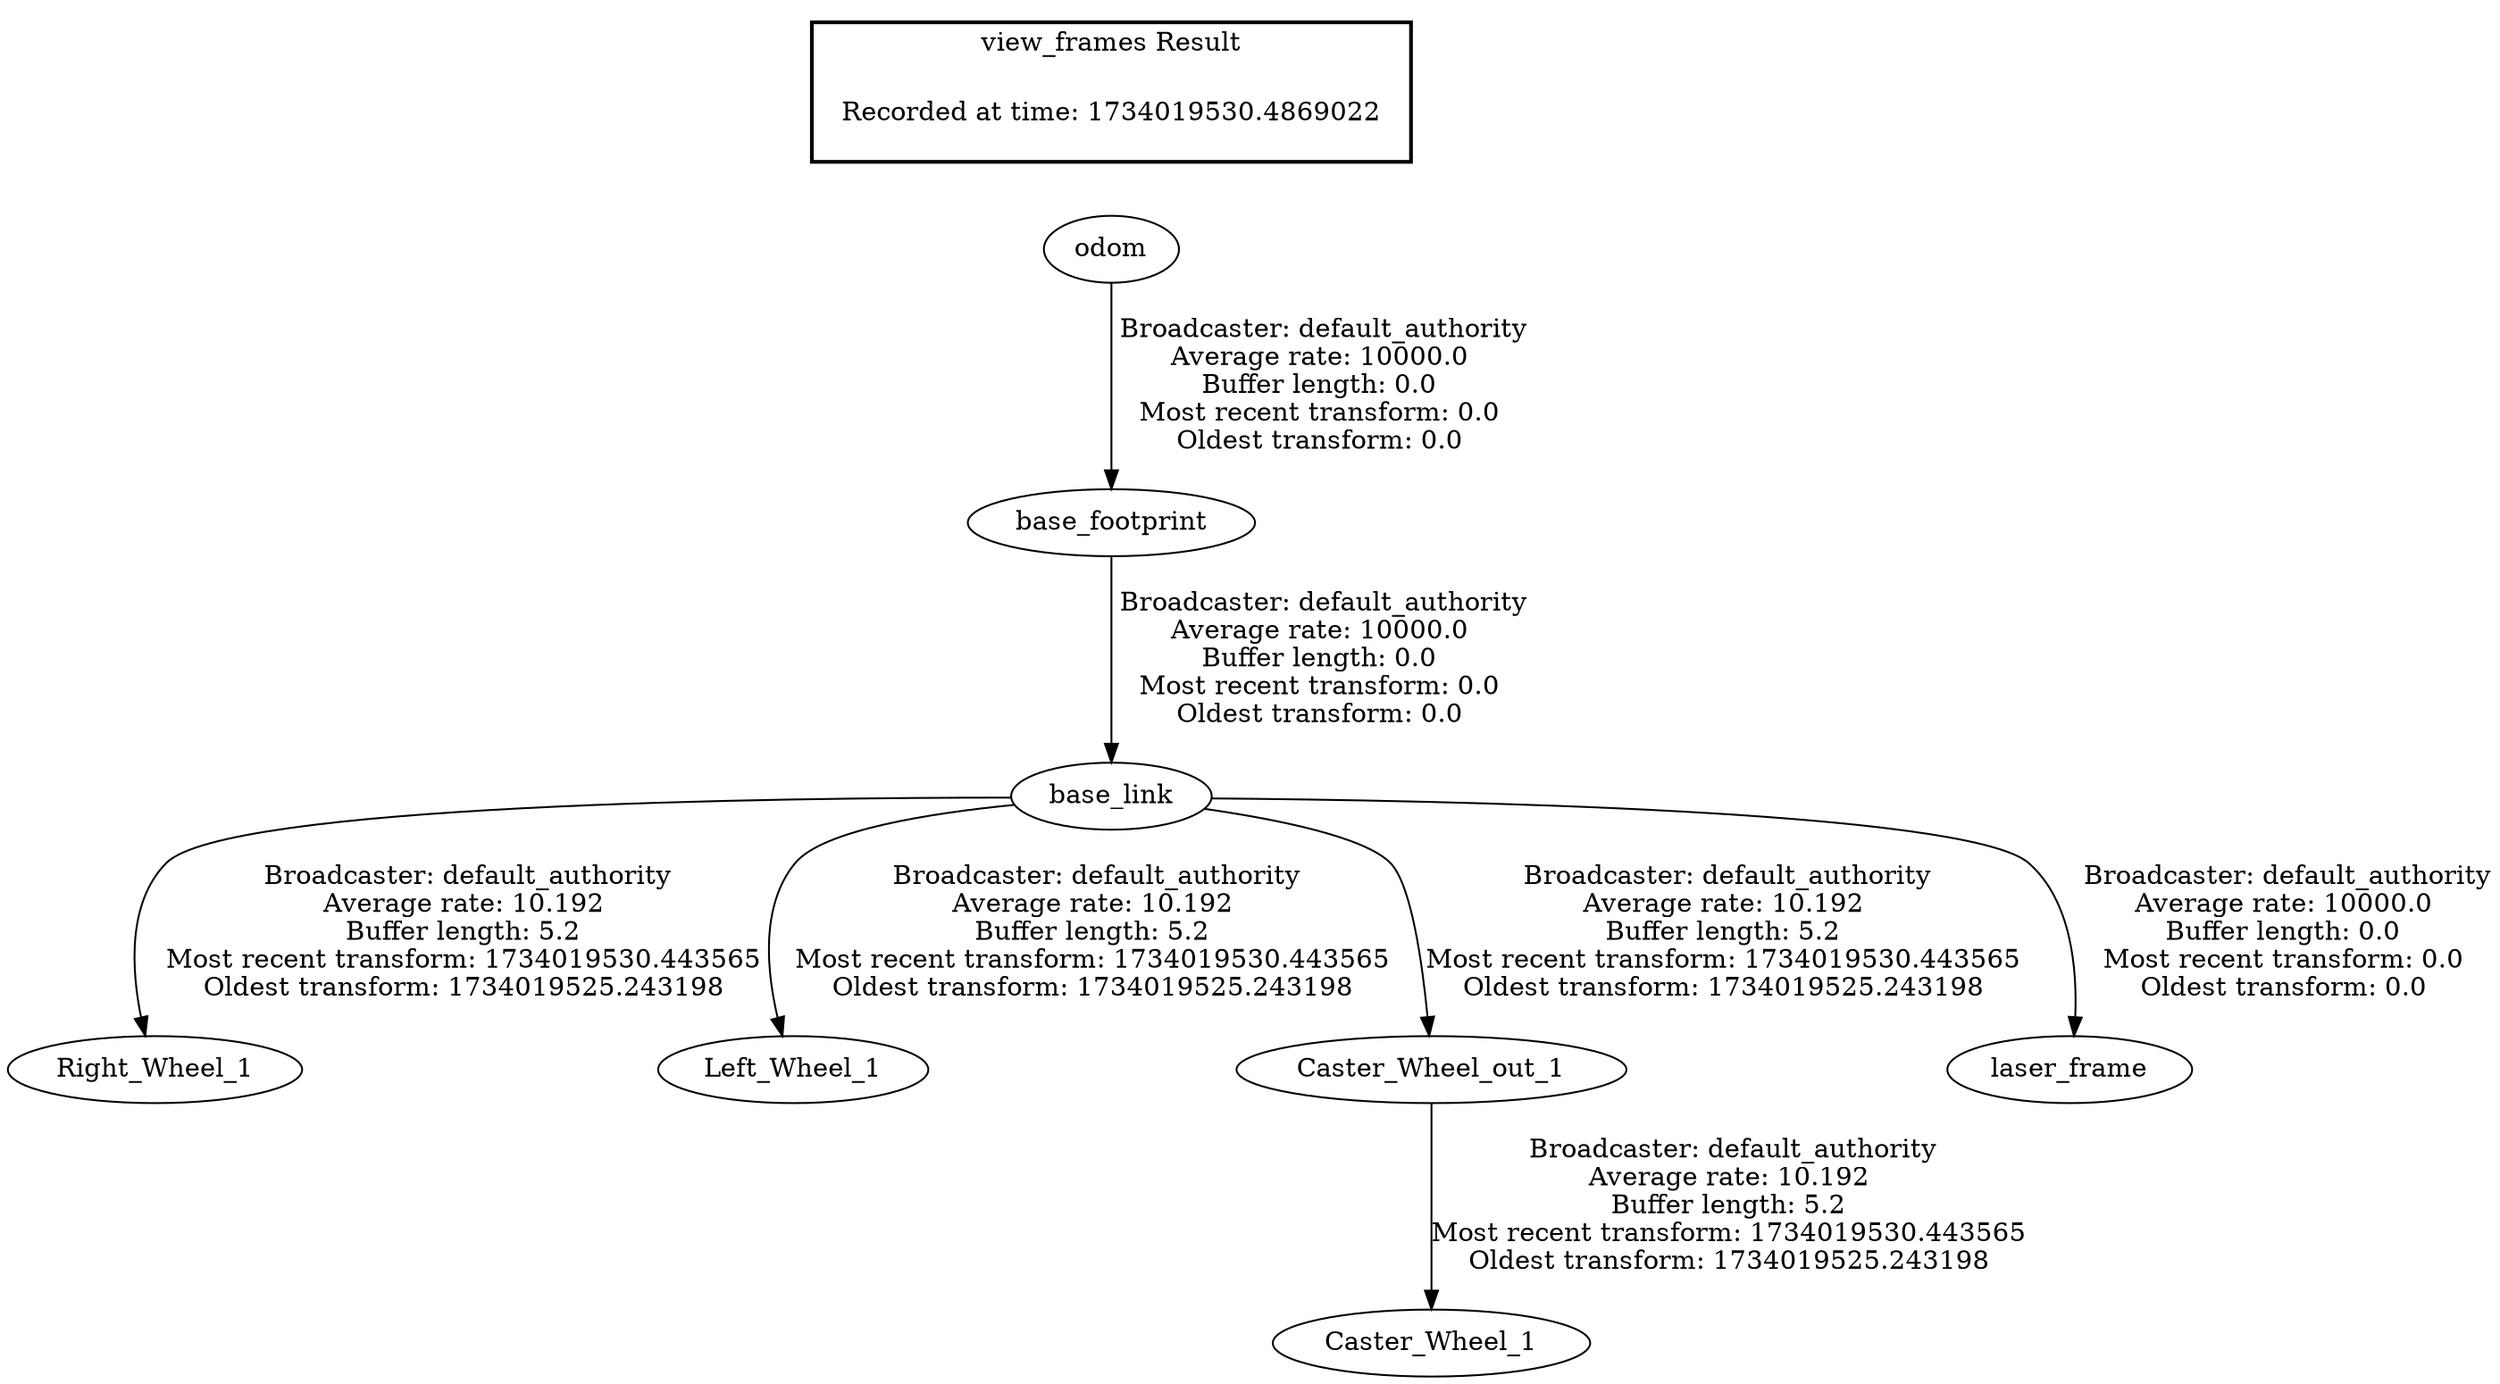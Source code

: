 digraph G {
"base_link" -> "Right_Wheel_1"[label=" Broadcaster: default_authority\nAverage rate: 10.192\nBuffer length: 5.2\nMost recent transform: 1734019530.443565\nOldest transform: 1734019525.243198\n"];
"base_footprint" -> "base_link"[label=" Broadcaster: default_authority\nAverage rate: 10000.0\nBuffer length: 0.0\nMost recent transform: 0.0\nOldest transform: 0.0\n"];
"base_link" -> "Left_Wheel_1"[label=" Broadcaster: default_authority\nAverage rate: 10.192\nBuffer length: 5.2\nMost recent transform: 1734019530.443565\nOldest transform: 1734019525.243198\n"];
"Caster_Wheel_out_1" -> "Caster_Wheel_1"[label=" Broadcaster: default_authority\nAverage rate: 10.192\nBuffer length: 5.2\nMost recent transform: 1734019530.443565\nOldest transform: 1734019525.243198\n"];
"base_link" -> "Caster_Wheel_out_1"[label=" Broadcaster: default_authority\nAverage rate: 10.192\nBuffer length: 5.2\nMost recent transform: 1734019530.443565\nOldest transform: 1734019525.243198\n"];
"odom" -> "base_footprint"[label=" Broadcaster: default_authority\nAverage rate: 10000.0\nBuffer length: 0.0\nMost recent transform: 0.0\nOldest transform: 0.0\n"];
"base_link" -> "laser_frame"[label=" Broadcaster: default_authority\nAverage rate: 10000.0\nBuffer length: 0.0\nMost recent transform: 0.0\nOldest transform: 0.0\n"];
edge [style=invis];
 subgraph cluster_legend { style=bold; color=black; label ="view_frames Result";
"Recorded at time: 1734019530.4869022"[ shape=plaintext ] ;
}->"odom";
}